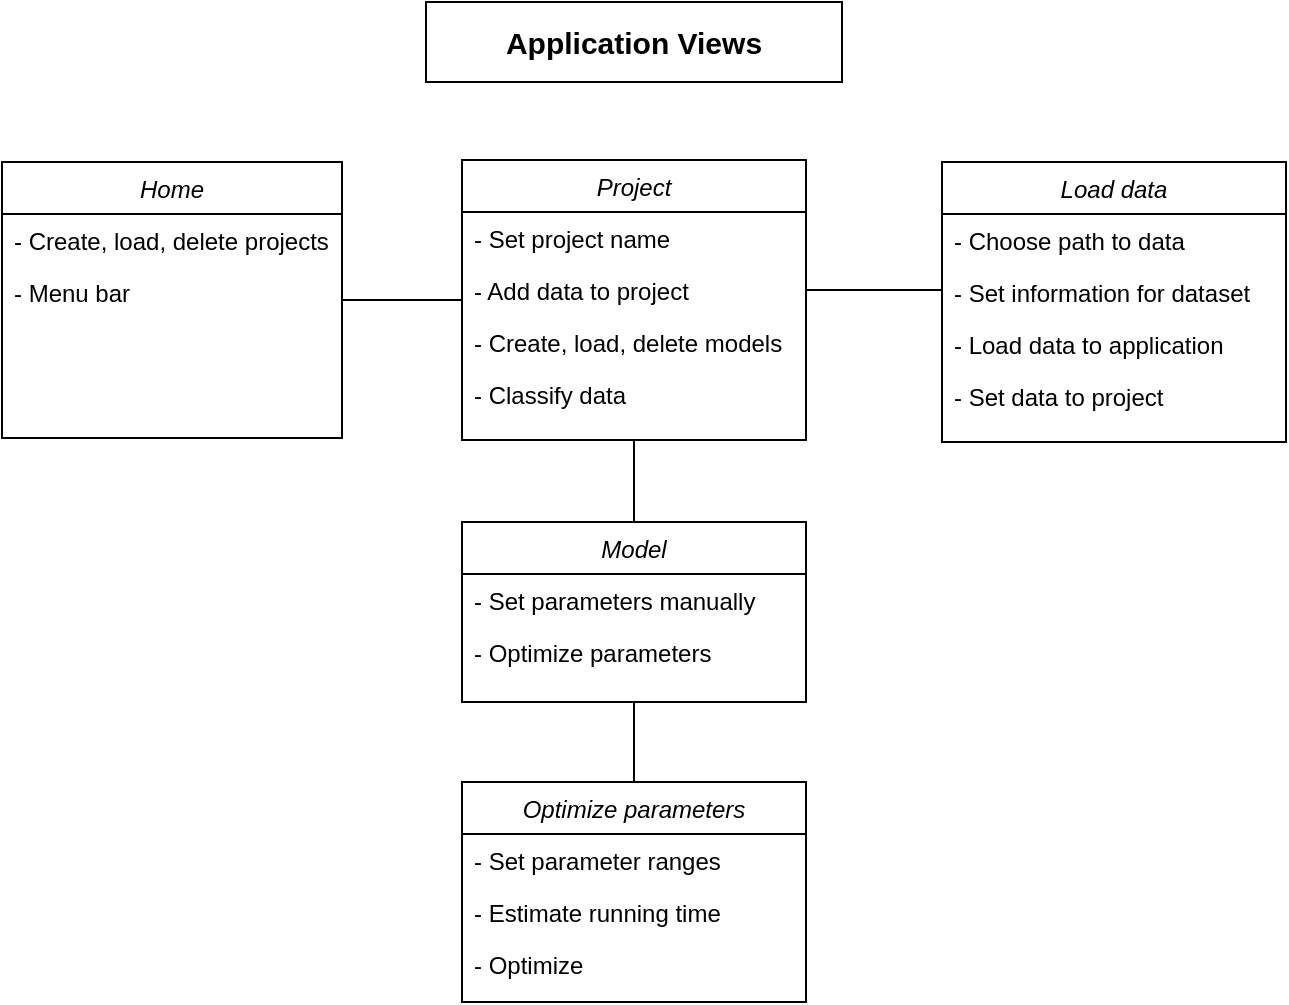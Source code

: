 <mxfile version="12.5.1" type="device"><diagram id="C5RBs43oDa-KdzZeNtuy" name="Page-1"><mxGraphModel dx="782" dy="1072" grid="1" gridSize="10" guides="1" tooltips="1" connect="1" arrows="1" fold="1" page="1" pageScale="1" pageWidth="827" pageHeight="1169" math="0" shadow="0"><root><mxCell id="WIyWlLk6GJQsqaUBKTNV-0"/><mxCell id="WIyWlLk6GJQsqaUBKTNV-1" parent="WIyWlLk6GJQsqaUBKTNV-0"/><mxCell id="zkfFHV4jXpPFQw0GAbJ--0" value="Home" style="swimlane;fontStyle=2;align=center;verticalAlign=top;childLayout=stackLayout;horizontal=1;startSize=26;horizontalStack=0;resizeParent=1;resizeLast=0;collapsible=1;marginBottom=0;rounded=0;shadow=0;strokeWidth=1;" parent="WIyWlLk6GJQsqaUBKTNV-1" vertex="1"><mxGeometry x="90" y="120" width="170" height="138" as="geometry"><mxRectangle x="230" y="140" width="160" height="26" as="alternateBounds"/></mxGeometry></mxCell><mxCell id="zkfFHV4jXpPFQw0GAbJ--1" value="- Create, load, delete projects" style="text;align=left;verticalAlign=top;spacingLeft=4;spacingRight=4;overflow=hidden;rotatable=0;points=[[0,0.5],[1,0.5]];portConstraint=eastwest;" parent="zkfFHV4jXpPFQw0GAbJ--0" vertex="1"><mxGeometry y="26" width="170" height="26" as="geometry"/></mxCell><mxCell id="fzjClif5yIaHFTRm6b-l-0" value="- Menu bar &#10;" style="text;align=left;verticalAlign=top;spacingLeft=4;spacingRight=4;overflow=hidden;rotatable=0;points=[[0,0.5],[1,0.5]];portConstraint=eastwest;rounded=0;shadow=0;html=0;" vertex="1" parent="zkfFHV4jXpPFQw0GAbJ--0"><mxGeometry y="52" width="170" height="26" as="geometry"/></mxCell><mxCell id="zkfFHV4jXpPFQw0GAbJ--17" value="Project" style="swimlane;fontStyle=2;align=center;verticalAlign=top;childLayout=stackLayout;horizontal=1;startSize=26;horizontalStack=0;resizeParent=1;resizeLast=0;collapsible=1;marginBottom=0;rounded=0;shadow=0;strokeWidth=1;" parent="WIyWlLk6GJQsqaUBKTNV-1" vertex="1"><mxGeometry x="320" y="119" width="172" height="140" as="geometry"><mxRectangle x="550" y="140" width="160" height="26" as="alternateBounds"/></mxGeometry></mxCell><mxCell id="zkfFHV4jXpPFQw0GAbJ--18" value="- Set project name" style="text;align=left;verticalAlign=top;spacingLeft=4;spacingRight=4;overflow=hidden;rotatable=0;points=[[0,0.5],[1,0.5]];portConstraint=eastwest;" parent="zkfFHV4jXpPFQw0GAbJ--17" vertex="1"><mxGeometry y="26" width="172" height="26" as="geometry"/></mxCell><mxCell id="zkfFHV4jXpPFQw0GAbJ--19" value="- Add data to project" style="text;align=left;verticalAlign=top;spacingLeft=4;spacingRight=4;overflow=hidden;rotatable=0;points=[[0,0.5],[1,0.5]];portConstraint=eastwest;rounded=0;shadow=0;html=0;" parent="zkfFHV4jXpPFQw0GAbJ--17" vertex="1"><mxGeometry y="52" width="172" height="26" as="geometry"/></mxCell><mxCell id="zkfFHV4jXpPFQw0GAbJ--20" value="- Create, load, delete models" style="text;align=left;verticalAlign=top;spacingLeft=4;spacingRight=4;overflow=hidden;rotatable=0;points=[[0,0.5],[1,0.5]];portConstraint=eastwest;rounded=0;shadow=0;html=0;" parent="zkfFHV4jXpPFQw0GAbJ--17" vertex="1"><mxGeometry y="78" width="172" height="26" as="geometry"/></mxCell><mxCell id="zkfFHV4jXpPFQw0GAbJ--22" value="- Classify data" style="text;align=left;verticalAlign=top;spacingLeft=4;spacingRight=4;overflow=hidden;rotatable=0;points=[[0,0.5],[1,0.5]];portConstraint=eastwest;rounded=0;shadow=0;html=0;" parent="zkfFHV4jXpPFQw0GAbJ--17" vertex="1"><mxGeometry y="104" width="172" height="26" as="geometry"/></mxCell><mxCell id="zkfFHV4jXpPFQw0GAbJ--26" value="" style="endArrow=none;shadow=0;strokeWidth=1;strokeColor=#000000;rounded=0;endFill=0;edgeStyle=elbowEdgeStyle;elbow=vertical;" parent="WIyWlLk6GJQsqaUBKTNV-1" source="zkfFHV4jXpPFQw0GAbJ--0" target="zkfFHV4jXpPFQw0GAbJ--17" edge="1"><mxGeometry x="0.5" y="41" relative="1" as="geometry"><mxPoint x="380" y="192" as="sourcePoint"/><mxPoint x="540" y="192" as="targetPoint"/><mxPoint x="-40" y="32" as="offset"/></mxGeometry></mxCell><mxCell id="fzjClif5yIaHFTRm6b-l-1" value="Load data" style="swimlane;fontStyle=2;align=center;verticalAlign=top;childLayout=stackLayout;horizontal=1;startSize=26;horizontalStack=0;resizeParent=1;resizeLast=0;collapsible=1;marginBottom=0;rounded=0;shadow=0;strokeWidth=1;" vertex="1" parent="WIyWlLk6GJQsqaUBKTNV-1"><mxGeometry x="560" y="120" width="172" height="140" as="geometry"><mxRectangle x="550" y="140" width="160" height="26" as="alternateBounds"/></mxGeometry></mxCell><mxCell id="fzjClif5yIaHFTRm6b-l-2" value="- Choose path to data" style="text;align=left;verticalAlign=top;spacingLeft=4;spacingRight=4;overflow=hidden;rotatable=0;points=[[0,0.5],[1,0.5]];portConstraint=eastwest;" vertex="1" parent="fzjClif5yIaHFTRm6b-l-1"><mxGeometry y="26" width="172" height="26" as="geometry"/></mxCell><mxCell id="fzjClif5yIaHFTRm6b-l-3" value="- Set information for dataset" style="text;align=left;verticalAlign=top;spacingLeft=4;spacingRight=4;overflow=hidden;rotatable=0;points=[[0,0.5],[1,0.5]];portConstraint=eastwest;rounded=0;shadow=0;html=0;" vertex="1" parent="fzjClif5yIaHFTRm6b-l-1"><mxGeometry y="52" width="172" height="26" as="geometry"/></mxCell><mxCell id="fzjClif5yIaHFTRm6b-l-4" value="- Load data to application" style="text;align=left;verticalAlign=top;spacingLeft=4;spacingRight=4;overflow=hidden;rotatable=0;points=[[0,0.5],[1,0.5]];portConstraint=eastwest;rounded=0;shadow=0;html=0;" vertex="1" parent="fzjClif5yIaHFTRm6b-l-1"><mxGeometry y="78" width="172" height="26" as="geometry"/></mxCell><mxCell id="fzjClif5yIaHFTRm6b-l-5" value="- Set data to project" style="text;align=left;verticalAlign=top;spacingLeft=4;spacingRight=4;overflow=hidden;rotatable=0;points=[[0,0.5],[1,0.5]];portConstraint=eastwest;rounded=0;shadow=0;html=0;" vertex="1" parent="fzjClif5yIaHFTRm6b-l-1"><mxGeometry y="104" width="172" height="26" as="geometry"/></mxCell><mxCell id="fzjClif5yIaHFTRm6b-l-6" value="" style="endArrow=none;shadow=0;strokeWidth=1;strokeColor=#000000;rounded=0;endFill=0;edgeStyle=elbowEdgeStyle;elbow=vertical;exitX=1;exitY=0.5;exitDx=0;exitDy=0;" edge="1" parent="WIyWlLk6GJQsqaUBKTNV-1" target="fzjClif5yIaHFTRm6b-l-1" source="zkfFHV4jXpPFQw0GAbJ--19"><mxGeometry x="0.5" y="41" relative="1" as="geometry"><mxPoint x="500" y="190" as="sourcePoint"/><mxPoint x="780" y="193" as="targetPoint"/><mxPoint x="-40" y="32" as="offset"/></mxGeometry></mxCell><mxCell id="fzjClif5yIaHFTRm6b-l-7" value="Model" style="swimlane;fontStyle=2;align=center;verticalAlign=top;childLayout=stackLayout;horizontal=1;startSize=26;horizontalStack=0;resizeParent=1;resizeLast=0;collapsible=1;marginBottom=0;rounded=0;shadow=0;strokeWidth=1;" vertex="1" parent="WIyWlLk6GJQsqaUBKTNV-1"><mxGeometry x="320" y="300" width="172" height="90" as="geometry"><mxRectangle x="550" y="140" width="160" height="26" as="alternateBounds"/></mxGeometry></mxCell><mxCell id="fzjClif5yIaHFTRm6b-l-8" value="- Set parameters manually" style="text;align=left;verticalAlign=top;spacingLeft=4;spacingRight=4;overflow=hidden;rotatable=0;points=[[0,0.5],[1,0.5]];portConstraint=eastwest;" vertex="1" parent="fzjClif5yIaHFTRm6b-l-7"><mxGeometry y="26" width="172" height="26" as="geometry"/></mxCell><mxCell id="fzjClif5yIaHFTRm6b-l-9" value="- Optimize parameters" style="text;align=left;verticalAlign=top;spacingLeft=4;spacingRight=4;overflow=hidden;rotatable=0;points=[[0,0.5],[1,0.5]];portConstraint=eastwest;rounded=0;shadow=0;html=0;" vertex="1" parent="fzjClif5yIaHFTRm6b-l-7"><mxGeometry y="52" width="172" height="26" as="geometry"/></mxCell><mxCell id="fzjClif5yIaHFTRm6b-l-12" value="" style="endArrow=none;shadow=0;strokeWidth=1;strokeColor=#000000;rounded=0;endFill=0;edgeStyle=elbowEdgeStyle;elbow=vertical;exitX=0.5;exitY=1;exitDx=0;exitDy=0;" edge="1" parent="WIyWlLk6GJQsqaUBKTNV-1" target="fzjClif5yIaHFTRm6b-l-7" source="zkfFHV4jXpPFQw0GAbJ--17"><mxGeometry x="0.5" y="41" relative="1" as="geometry"><mxPoint x="260" y="410" as="sourcePoint"/><mxPoint x="540" y="413" as="targetPoint"/><mxPoint x="-40" y="32" as="offset"/></mxGeometry></mxCell><mxCell id="fzjClif5yIaHFTRm6b-l-13" value="Optimize parameters" style="swimlane;fontStyle=2;align=center;verticalAlign=top;childLayout=stackLayout;horizontal=1;startSize=26;horizontalStack=0;resizeParent=1;resizeLast=0;collapsible=1;marginBottom=0;rounded=0;shadow=0;strokeWidth=1;" vertex="1" parent="WIyWlLk6GJQsqaUBKTNV-1"><mxGeometry x="320" y="430" width="172" height="110" as="geometry"><mxRectangle x="550" y="140" width="160" height="26" as="alternateBounds"/></mxGeometry></mxCell><mxCell id="fzjClif5yIaHFTRm6b-l-14" value="- Set parameter ranges" style="text;align=left;verticalAlign=top;spacingLeft=4;spacingRight=4;overflow=hidden;rotatable=0;points=[[0,0.5],[1,0.5]];portConstraint=eastwest;" vertex="1" parent="fzjClif5yIaHFTRm6b-l-13"><mxGeometry y="26" width="172" height="26" as="geometry"/></mxCell><mxCell id="fzjClif5yIaHFTRm6b-l-15" value="- Estimate running time" style="text;align=left;verticalAlign=top;spacingLeft=4;spacingRight=4;overflow=hidden;rotatable=0;points=[[0,0.5],[1,0.5]];portConstraint=eastwest;rounded=0;shadow=0;html=0;" vertex="1" parent="fzjClif5yIaHFTRm6b-l-13"><mxGeometry y="52" width="172" height="26" as="geometry"/></mxCell><mxCell id="fzjClif5yIaHFTRm6b-l-16" value="- Optimize" style="text;align=left;verticalAlign=top;spacingLeft=4;spacingRight=4;overflow=hidden;rotatable=0;points=[[0,0.5],[1,0.5]];portConstraint=eastwest;rounded=0;shadow=0;html=0;" vertex="1" parent="fzjClif5yIaHFTRm6b-l-13"><mxGeometry y="78" width="172" height="26" as="geometry"/></mxCell><mxCell id="fzjClif5yIaHFTRm6b-l-18" value="" style="endArrow=none;shadow=0;strokeWidth=1;strokeColor=#000000;rounded=0;endFill=0;edgeStyle=elbowEdgeStyle;elbow=vertical;exitX=0.5;exitY=1;exitDx=0;exitDy=0;" edge="1" parent="WIyWlLk6GJQsqaUBKTNV-1" target="fzjClif5yIaHFTRm6b-l-13" source="fzjClif5yIaHFTRm6b-l-7"><mxGeometry x="0.5" y="41" relative="1" as="geometry"><mxPoint x="260" y="570" as="sourcePoint"/><mxPoint x="540" y="573" as="targetPoint"/><mxPoint x="-40" y="32" as="offset"/></mxGeometry></mxCell><mxCell id="fzjClif5yIaHFTRm6b-l-19" value="&lt;font style=&quot;font-size: 15px&quot;&gt;&lt;b&gt;Application Views&lt;/b&gt;&lt;/font&gt;" style="text;html=1;strokeColor=#000000;fillColor=none;align=center;verticalAlign=middle;whiteSpace=wrap;rounded=0;" vertex="1" parent="WIyWlLk6GJQsqaUBKTNV-1"><mxGeometry x="302" y="40" width="208" height="40" as="geometry"/></mxCell></root></mxGraphModel></diagram></mxfile>